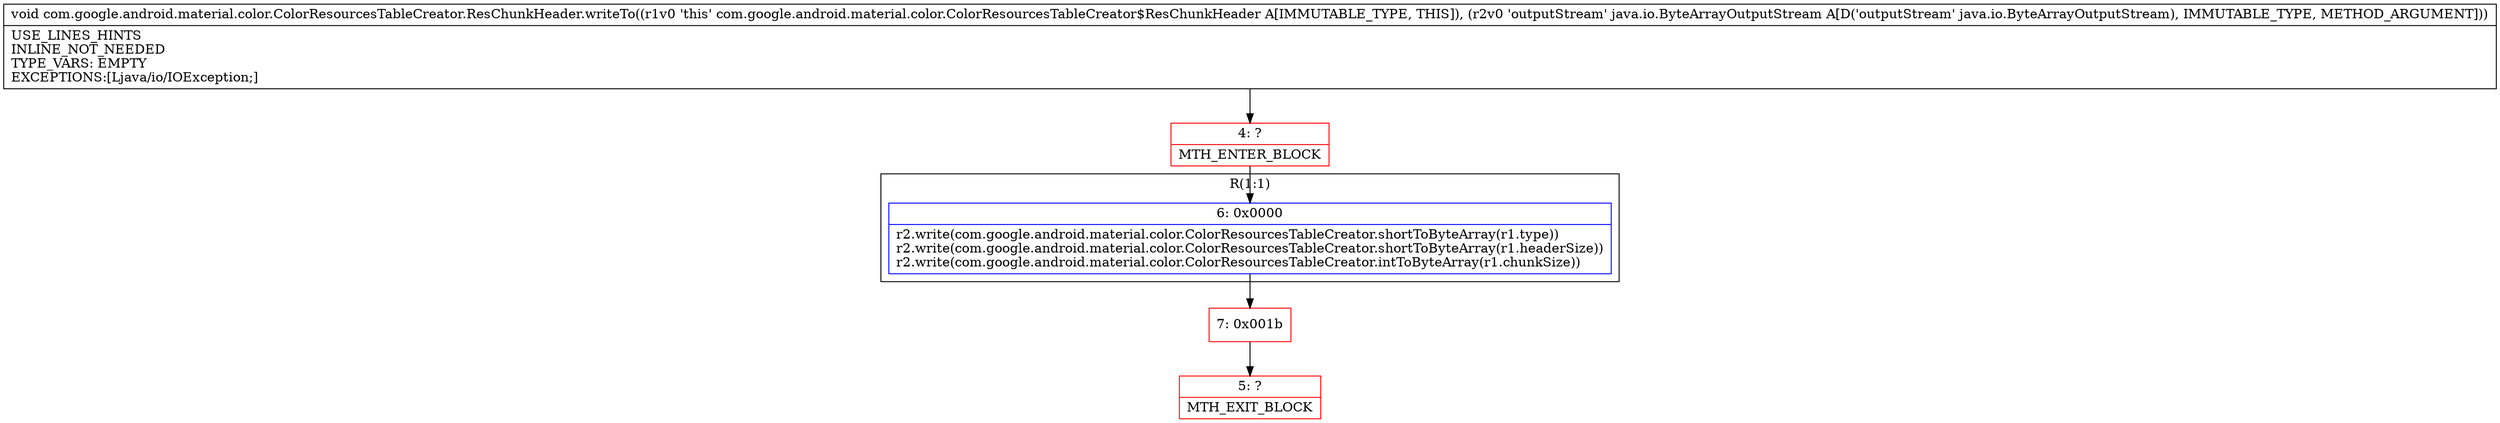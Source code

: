 digraph "CFG forcom.google.android.material.color.ColorResourcesTableCreator.ResChunkHeader.writeTo(Ljava\/io\/ByteArrayOutputStream;)V" {
subgraph cluster_Region_1083188323 {
label = "R(1:1)";
node [shape=record,color=blue];
Node_6 [shape=record,label="{6\:\ 0x0000|r2.write(com.google.android.material.color.ColorResourcesTableCreator.shortToByteArray(r1.type))\lr2.write(com.google.android.material.color.ColorResourcesTableCreator.shortToByteArray(r1.headerSize))\lr2.write(com.google.android.material.color.ColorResourcesTableCreator.intToByteArray(r1.chunkSize))\l}"];
}
Node_4 [shape=record,color=red,label="{4\:\ ?|MTH_ENTER_BLOCK\l}"];
Node_7 [shape=record,color=red,label="{7\:\ 0x001b}"];
Node_5 [shape=record,color=red,label="{5\:\ ?|MTH_EXIT_BLOCK\l}"];
MethodNode[shape=record,label="{void com.google.android.material.color.ColorResourcesTableCreator.ResChunkHeader.writeTo((r1v0 'this' com.google.android.material.color.ColorResourcesTableCreator$ResChunkHeader A[IMMUTABLE_TYPE, THIS]), (r2v0 'outputStream' java.io.ByteArrayOutputStream A[D('outputStream' java.io.ByteArrayOutputStream), IMMUTABLE_TYPE, METHOD_ARGUMENT]))  | USE_LINES_HINTS\lINLINE_NOT_NEEDED\lTYPE_VARS: EMPTY\lEXCEPTIONS:[Ljava\/io\/IOException;]\l}"];
MethodNode -> Node_4;Node_6 -> Node_7;
Node_4 -> Node_6;
Node_7 -> Node_5;
}

